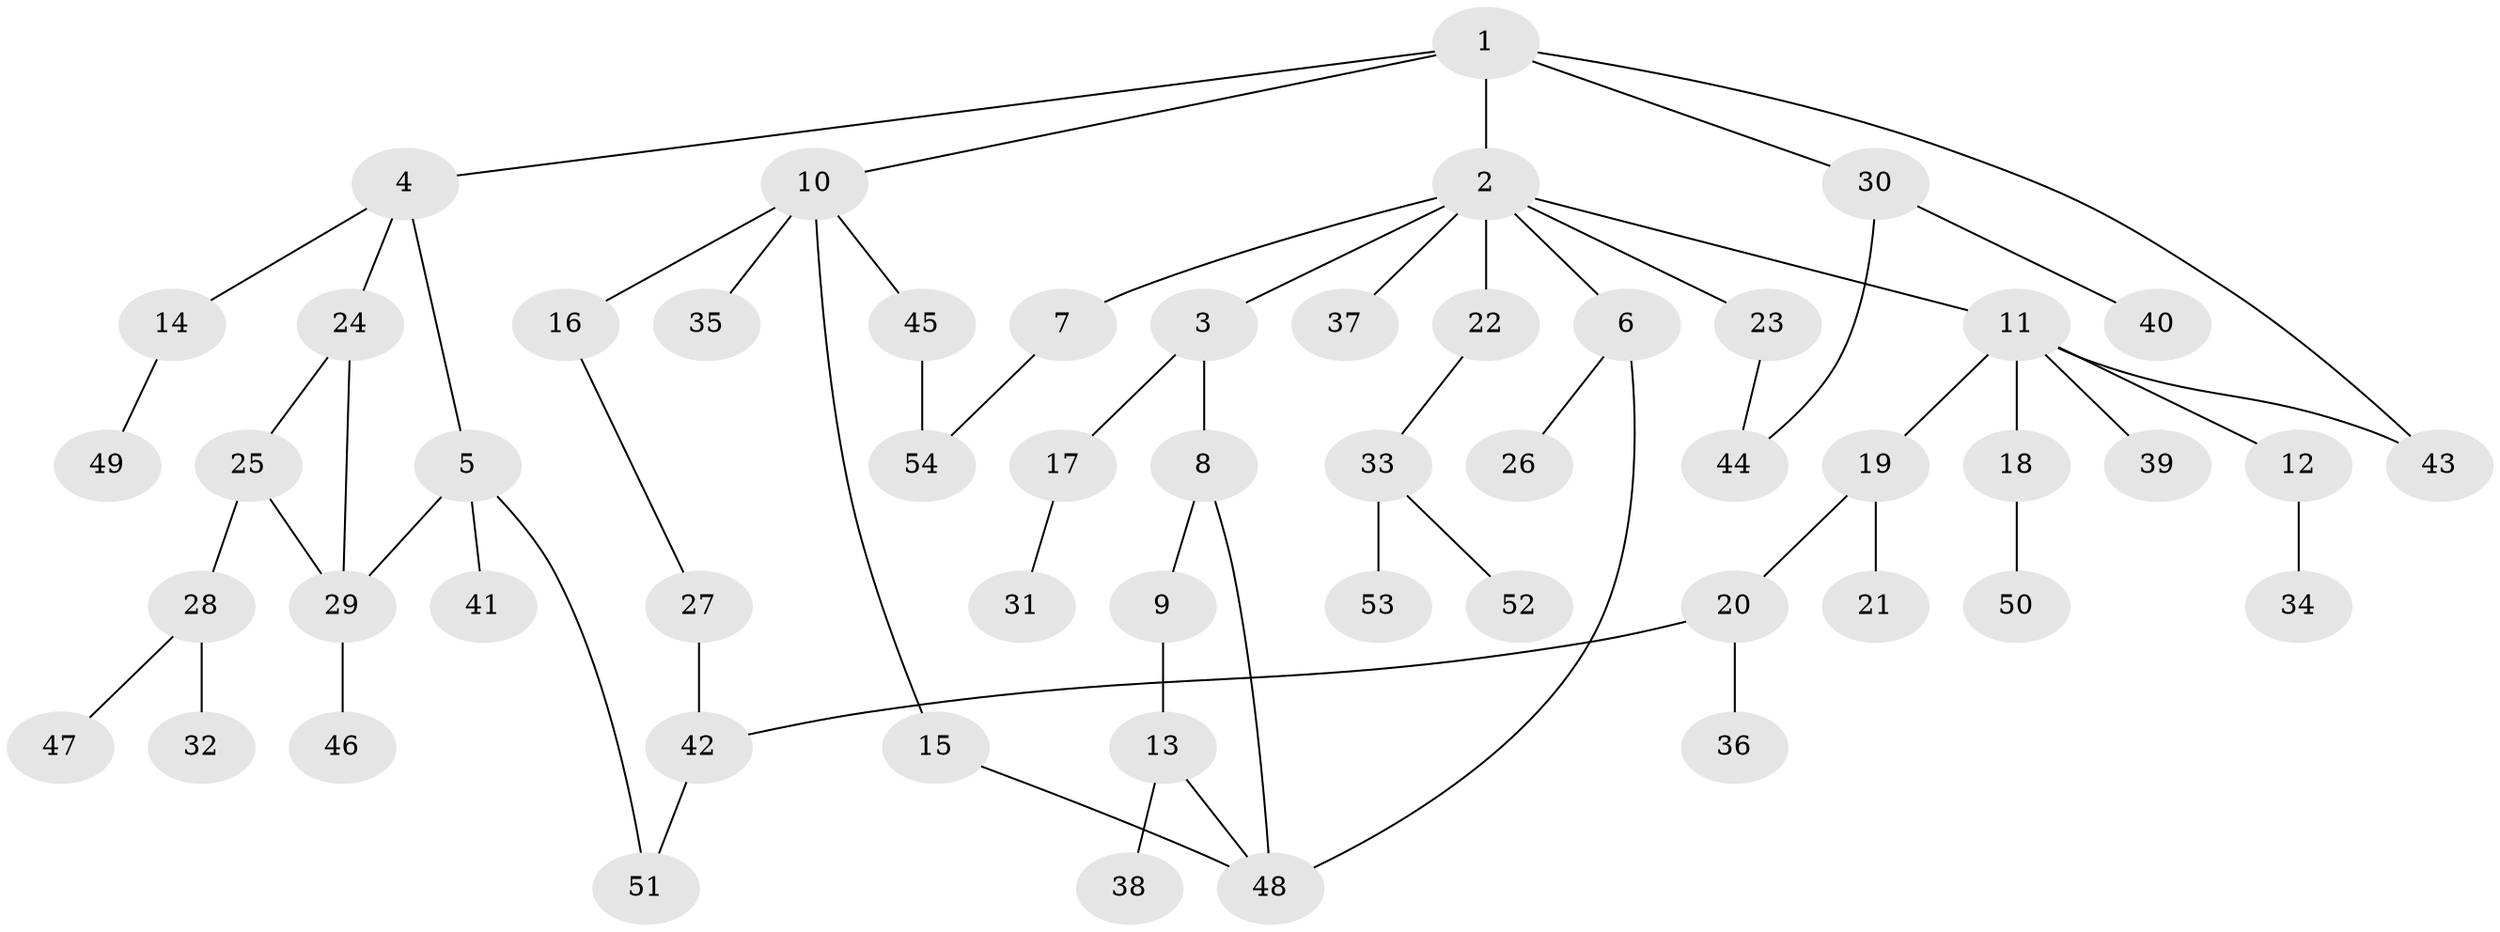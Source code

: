 // Generated by graph-tools (version 1.1) at 2025/34/03/09/25 02:34:29]
// undirected, 54 vertices, 63 edges
graph export_dot {
graph [start="1"]
  node [color=gray90,style=filled];
  1;
  2;
  3;
  4;
  5;
  6;
  7;
  8;
  9;
  10;
  11;
  12;
  13;
  14;
  15;
  16;
  17;
  18;
  19;
  20;
  21;
  22;
  23;
  24;
  25;
  26;
  27;
  28;
  29;
  30;
  31;
  32;
  33;
  34;
  35;
  36;
  37;
  38;
  39;
  40;
  41;
  42;
  43;
  44;
  45;
  46;
  47;
  48;
  49;
  50;
  51;
  52;
  53;
  54;
  1 -- 2;
  1 -- 4;
  1 -- 10;
  1 -- 30;
  1 -- 43;
  2 -- 3;
  2 -- 6;
  2 -- 7;
  2 -- 11;
  2 -- 22;
  2 -- 23;
  2 -- 37;
  3 -- 8;
  3 -- 17;
  4 -- 5;
  4 -- 14;
  4 -- 24;
  5 -- 29;
  5 -- 41;
  5 -- 51;
  6 -- 26;
  6 -- 48;
  7 -- 54;
  8 -- 9;
  8 -- 48;
  9 -- 13;
  10 -- 15;
  10 -- 16;
  10 -- 35;
  10 -- 45;
  11 -- 12;
  11 -- 18;
  11 -- 19;
  11 -- 39;
  11 -- 43;
  12 -- 34;
  13 -- 38;
  13 -- 48;
  14 -- 49;
  15 -- 48;
  16 -- 27;
  17 -- 31;
  18 -- 50;
  19 -- 20;
  19 -- 21;
  20 -- 36;
  20 -- 42;
  22 -- 33;
  23 -- 44;
  24 -- 25;
  24 -- 29;
  25 -- 28;
  25 -- 29;
  27 -- 42;
  28 -- 32;
  28 -- 47;
  29 -- 46;
  30 -- 40;
  30 -- 44;
  33 -- 52;
  33 -- 53;
  42 -- 51;
  45 -- 54;
}
